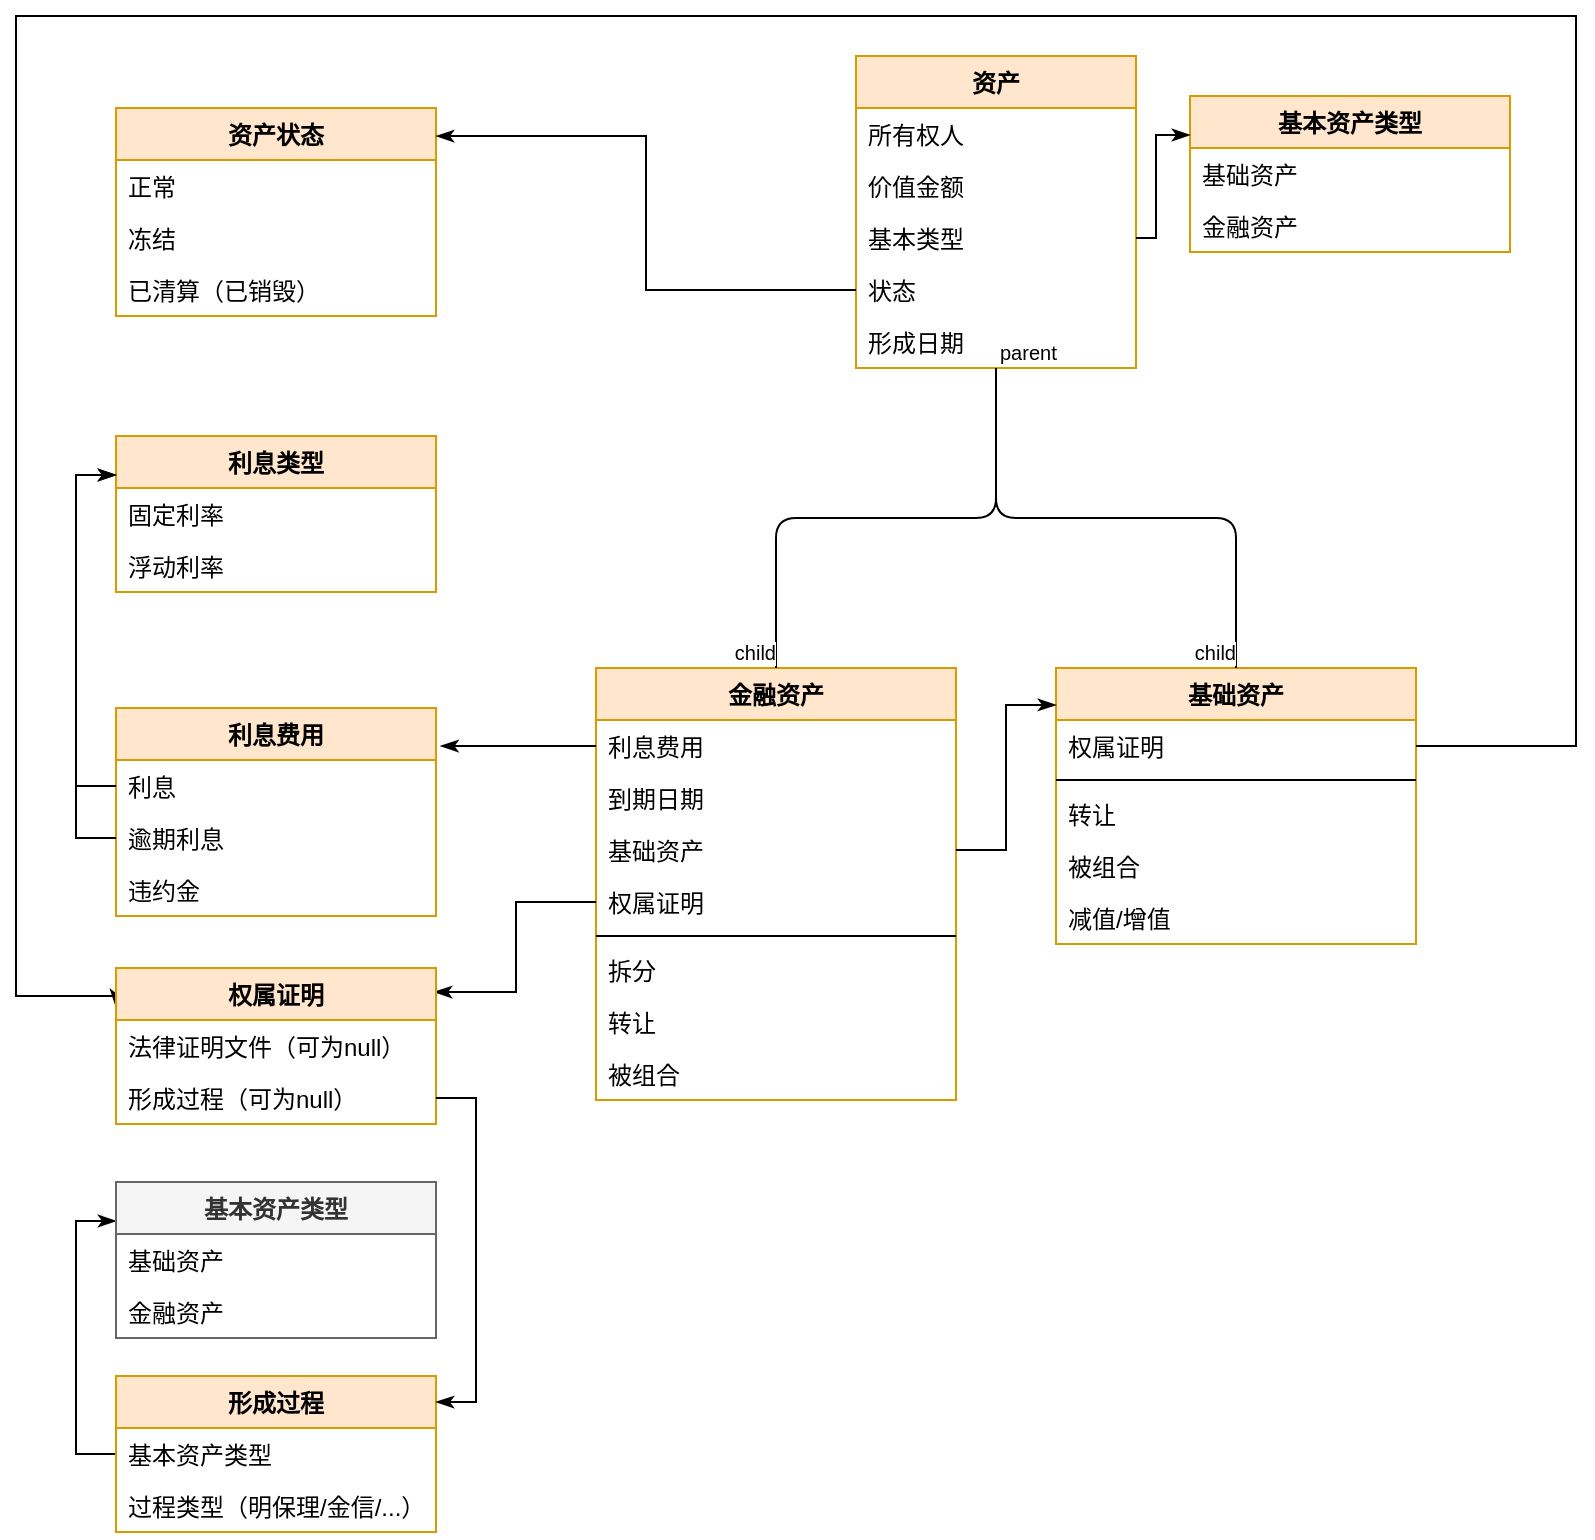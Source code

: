 <mxfile version="12.2.3" type="github" pages="1">
  <diagram name="Page-1" id="efa7a0a1-bf9b-a30e-e6df-94a7791c09e9">
    <mxGraphModel dx="1408" dy="748" grid="1" gridSize="10" guides="1" tooltips="1" connect="1" arrows="1" fold="1" page="1" pageScale="1" pageWidth="1654" pageHeight="1169" background="#ffffff" math="0" shadow="0">
      <root>
        <mxCell id="0"/>
        <mxCell id="1" parent="0"/>
        <mxCell id="mFrcGXmvNNSy26O47ntU-120" value="利息费用" style="swimlane;fontStyle=1;childLayout=stackLayout;horizontal=1;startSize=26;fillColor=#ffe6cc;horizontalStack=0;resizeParent=1;resizeParentMax=0;resizeLast=0;collapsible=1;marginBottom=0;align=center;html=0;strokeColor=#d79b00;" vertex="1" parent="1">
          <mxGeometry x="130" y="376" width="160" height="104" as="geometry">
            <mxRectangle x="220" y="610" width="80" height="26" as="alternateBounds"/>
          </mxGeometry>
        </mxCell>
        <mxCell id="mFrcGXmvNNSy26O47ntU-121" value="利息" style="text;strokeColor=none;fillColor=none;align=left;verticalAlign=top;spacingLeft=4;spacingRight=4;overflow=hidden;rotatable=0;points=[[0,0.5],[1,0.5]];portConstraint=eastwest;" vertex="1" parent="mFrcGXmvNNSy26O47ntU-120">
          <mxGeometry y="26" width="160" height="26" as="geometry"/>
        </mxCell>
        <mxCell id="mFrcGXmvNNSy26O47ntU-122" value="逾期利息" style="text;strokeColor=none;fillColor=none;align=left;verticalAlign=top;spacingLeft=4;spacingRight=4;overflow=hidden;rotatable=0;points=[[0,0.5],[1,0.5]];portConstraint=eastwest;" vertex="1" parent="mFrcGXmvNNSy26O47ntU-120">
          <mxGeometry y="52" width="160" height="26" as="geometry"/>
        </mxCell>
        <mxCell id="mFrcGXmvNNSy26O47ntU-123" value="违约金" style="text;strokeColor=none;fillColor=none;align=left;verticalAlign=top;spacingLeft=4;spacingRight=4;overflow=hidden;rotatable=0;points=[[0,0.5],[1,0.5]];portConstraint=eastwest;" vertex="1" parent="mFrcGXmvNNSy26O47ntU-120">
          <mxGeometry y="78" width="160" height="26" as="geometry"/>
        </mxCell>
        <mxCell id="mFrcGXmvNNSy26O47ntU-128" value="资产" style="swimlane;fontStyle=1;childLayout=stackLayout;horizontal=1;startSize=26;fillColor=#ffe6cc;horizontalStack=0;resizeParent=1;resizeParentMax=0;resizeLast=0;collapsible=1;marginBottom=0;align=center;html=0;strokeColor=#d79b00;" vertex="1" parent="1">
          <mxGeometry x="500" y="50" width="140" height="156" as="geometry"/>
        </mxCell>
        <mxCell id="mFrcGXmvNNSy26O47ntU-129" value="所有权人" style="text;strokeColor=none;fillColor=none;align=left;verticalAlign=top;spacingLeft=4;spacingRight=4;overflow=hidden;rotatable=0;points=[[0,0.5],[1,0.5]];portConstraint=eastwest;" vertex="1" parent="mFrcGXmvNNSy26O47ntU-128">
          <mxGeometry y="26" width="140" height="26" as="geometry"/>
        </mxCell>
        <mxCell id="mFrcGXmvNNSy26O47ntU-130" value="价值金额" style="text;strokeColor=none;fillColor=none;align=left;verticalAlign=top;spacingLeft=4;spacingRight=4;overflow=hidden;rotatable=0;points=[[0,0.5],[1,0.5]];portConstraint=eastwest;" vertex="1" parent="mFrcGXmvNNSy26O47ntU-128">
          <mxGeometry y="52" width="140" height="26" as="geometry"/>
        </mxCell>
        <mxCell id="mFrcGXmvNNSy26O47ntU-131" value="基本类型" style="text;strokeColor=none;fillColor=none;align=left;verticalAlign=top;spacingLeft=4;spacingRight=4;overflow=hidden;rotatable=0;points=[[0,0.5],[1,0.5]];portConstraint=eastwest;" vertex="1" parent="mFrcGXmvNNSy26O47ntU-128">
          <mxGeometry y="78" width="140" height="26" as="geometry"/>
        </mxCell>
        <mxCell id="mFrcGXmvNNSy26O47ntU-184" value="状态" style="text;strokeColor=none;fillColor=none;align=left;verticalAlign=top;spacingLeft=4;spacingRight=4;overflow=hidden;rotatable=0;points=[[0,0.5],[1,0.5]];portConstraint=eastwest;" vertex="1" parent="mFrcGXmvNNSy26O47ntU-128">
          <mxGeometry y="104" width="140" height="26" as="geometry"/>
        </mxCell>
        <mxCell id="mFrcGXmvNNSy26O47ntU-141" value="形成日期" style="text;strokeColor=none;fillColor=none;align=left;verticalAlign=top;spacingLeft=4;spacingRight=4;overflow=hidden;rotatable=0;points=[[0,0.5],[1,0.5]];portConstraint=eastwest;" vertex="1" parent="mFrcGXmvNNSy26O47ntU-128">
          <mxGeometry y="130" width="140" height="26" as="geometry"/>
        </mxCell>
        <object label="金融资产" id="mFrcGXmvNNSy26O47ntU-132">
          <mxCell style="swimlane;fontStyle=1;align=center;verticalAlign=top;childLayout=stackLayout;horizontal=1;startSize=26;horizontalStack=0;resizeParent=1;resizeParentMax=0;resizeLast=0;collapsible=1;marginBottom=0;html=0;shadow=0;glass=0;comic=0;fillColor=#ffe6cc;strokeColor=#d79b00;" vertex="1" parent="1">
            <mxGeometry x="370" y="356" width="180" height="216" as="geometry"/>
          </mxCell>
        </object>
        <mxCell id="mFrcGXmvNNSy26O47ntU-133" value="利息费用" style="text;strokeColor=none;fillColor=none;align=left;verticalAlign=top;spacingLeft=4;spacingRight=4;overflow=hidden;rotatable=0;points=[[0,0.5],[1,0.5]];portConstraint=eastwest;" vertex="1" parent="mFrcGXmvNNSy26O47ntU-132">
          <mxGeometry y="26" width="180" height="26" as="geometry"/>
        </mxCell>
        <mxCell id="mFrcGXmvNNSy26O47ntU-139" value="到期日期" style="text;strokeColor=none;fillColor=none;align=left;verticalAlign=top;spacingLeft=4;spacingRight=4;overflow=hidden;rotatable=0;points=[[0,0.5],[1,0.5]];portConstraint=eastwest;" vertex="1" parent="mFrcGXmvNNSy26O47ntU-132">
          <mxGeometry y="52" width="180" height="26" as="geometry"/>
        </mxCell>
        <mxCell id="mFrcGXmvNNSy26O47ntU-152" value="基础资产" style="text;strokeColor=none;fillColor=none;align=left;verticalAlign=top;spacingLeft=4;spacingRight=4;overflow=hidden;rotatable=0;points=[[0,0.5],[1,0.5]];portConstraint=eastwest;" vertex="1" parent="mFrcGXmvNNSy26O47ntU-132">
          <mxGeometry y="78" width="180" height="26" as="geometry"/>
        </mxCell>
        <mxCell id="mFrcGXmvNNSy26O47ntU-169" value="权属证明" style="text;strokeColor=none;fillColor=none;align=left;verticalAlign=top;spacingLeft=4;spacingRight=4;overflow=hidden;rotatable=0;points=[[0,0.5],[1,0.5]];portConstraint=eastwest;" vertex="1" parent="mFrcGXmvNNSy26O47ntU-132">
          <mxGeometry y="104" width="180" height="26" as="geometry"/>
        </mxCell>
        <mxCell id="mFrcGXmvNNSy26O47ntU-134" value="" style="line;strokeWidth=1;fillColor=none;align=left;verticalAlign=middle;spacingTop=-1;spacingLeft=3;spacingRight=3;rotatable=0;labelPosition=right;points=[];portConstraint=eastwest;" vertex="1" parent="mFrcGXmvNNSy26O47ntU-132">
          <mxGeometry y="130" width="180" height="8" as="geometry"/>
        </mxCell>
        <mxCell id="mFrcGXmvNNSy26O47ntU-135" value="拆分" style="text;strokeColor=none;fillColor=none;align=left;verticalAlign=top;spacingLeft=4;spacingRight=4;overflow=hidden;rotatable=0;points=[[0,0.5],[1,0.5]];portConstraint=eastwest;" vertex="1" parent="mFrcGXmvNNSy26O47ntU-132">
          <mxGeometry y="138" width="180" height="26" as="geometry"/>
        </mxCell>
        <mxCell id="mFrcGXmvNNSy26O47ntU-154" value="转让" style="text;strokeColor=none;fillColor=none;align=left;verticalAlign=top;spacingLeft=4;spacingRight=4;overflow=hidden;rotatable=0;points=[[0,0.5],[1,0.5]];portConstraint=eastwest;" vertex="1" parent="mFrcGXmvNNSy26O47ntU-132">
          <mxGeometry y="164" width="180" height="26" as="geometry"/>
        </mxCell>
        <mxCell id="mFrcGXmvNNSy26O47ntU-153" value="被组合" style="text;strokeColor=none;fillColor=none;align=left;verticalAlign=top;spacingLeft=4;spacingRight=4;overflow=hidden;rotatable=0;points=[[0,0.5],[1,0.5]];portConstraint=eastwest;" vertex="1" parent="mFrcGXmvNNSy26O47ntU-132">
          <mxGeometry y="190" width="180" height="26" as="geometry"/>
        </mxCell>
        <mxCell id="mFrcGXmvNNSy26O47ntU-143" value="" style="endArrow=none;html=1;edgeStyle=orthogonalEdgeStyle;entryX=0.5;entryY=0;entryDx=0;entryDy=0;" edge="1" parent="1" source="mFrcGXmvNNSy26O47ntU-128" target="mFrcGXmvNNSy26O47ntU-132">
          <mxGeometry relative="1" as="geometry">
            <mxPoint x="470" y="220" as="sourcePoint"/>
            <mxPoint x="650" y="230" as="targetPoint"/>
          </mxGeometry>
        </mxCell>
        <mxCell id="mFrcGXmvNNSy26O47ntU-144" value="parent" style="resizable=0;html=1;align=left;verticalAlign=bottom;labelBackgroundColor=#ffffff;fontSize=10;" connectable="0" vertex="1" parent="mFrcGXmvNNSy26O47ntU-143">
          <mxGeometry x="-1" relative="1" as="geometry"/>
        </mxCell>
        <mxCell id="mFrcGXmvNNSy26O47ntU-145" value="child" style="resizable=0;html=1;align=right;verticalAlign=bottom;labelBackgroundColor=#ffffff;fontSize=10;" connectable="0" vertex="1" parent="mFrcGXmvNNSy26O47ntU-143">
          <mxGeometry x="1" relative="1" as="geometry"/>
        </mxCell>
        <mxCell id="mFrcGXmvNNSy26O47ntU-151" style="edgeStyle=orthogonalEdgeStyle;rounded=0;orthogonalLoop=1;jettySize=auto;html=1;entryX=1.014;entryY=0.183;entryDx=0;entryDy=0;entryPerimeter=0;endArrow=classicThin;endFill=1;" edge="1" parent="1" source="mFrcGXmvNNSy26O47ntU-133" target="mFrcGXmvNNSy26O47ntU-120">
          <mxGeometry relative="1" as="geometry"/>
        </mxCell>
        <object label="基础资产" id="mFrcGXmvNNSy26O47ntU-155">
          <mxCell style="swimlane;fontStyle=1;align=center;verticalAlign=top;childLayout=stackLayout;horizontal=1;startSize=26;horizontalStack=0;resizeParent=1;resizeParentMax=0;resizeLast=0;collapsible=1;marginBottom=0;html=0;shadow=0;glass=0;comic=0;fillColor=#ffe6cc;strokeColor=#d79b00;" vertex="1" parent="1">
            <mxGeometry x="600" y="356" width="180" height="138" as="geometry"/>
          </mxCell>
        </object>
        <mxCell id="mFrcGXmvNNSy26O47ntU-157" value="权属证明" style="text;strokeColor=none;fillColor=none;align=left;verticalAlign=top;spacingLeft=4;spacingRight=4;overflow=hidden;rotatable=0;points=[[0,0.5],[1,0.5]];portConstraint=eastwest;" vertex="1" parent="mFrcGXmvNNSy26O47ntU-155">
          <mxGeometry y="26" width="180" height="26" as="geometry"/>
        </mxCell>
        <mxCell id="mFrcGXmvNNSy26O47ntU-159" value="" style="line;strokeWidth=1;fillColor=none;align=left;verticalAlign=middle;spacingTop=-1;spacingLeft=3;spacingRight=3;rotatable=0;labelPosition=right;points=[];portConstraint=eastwest;" vertex="1" parent="mFrcGXmvNNSy26O47ntU-155">
          <mxGeometry y="52" width="180" height="8" as="geometry"/>
        </mxCell>
        <mxCell id="mFrcGXmvNNSy26O47ntU-161" value="转让" style="text;strokeColor=none;fillColor=none;align=left;verticalAlign=top;spacingLeft=4;spacingRight=4;overflow=hidden;rotatable=0;points=[[0,0.5],[1,0.5]];portConstraint=eastwest;" vertex="1" parent="mFrcGXmvNNSy26O47ntU-155">
          <mxGeometry y="60" width="180" height="26" as="geometry"/>
        </mxCell>
        <mxCell id="mFrcGXmvNNSy26O47ntU-181" value="被组合" style="text;strokeColor=none;fillColor=none;align=left;verticalAlign=top;spacingLeft=4;spacingRight=4;overflow=hidden;rotatable=0;points=[[0,0.5],[1,0.5]];portConstraint=eastwest;" vertex="1" parent="mFrcGXmvNNSy26O47ntU-155">
          <mxGeometry y="86" width="180" height="26" as="geometry"/>
        </mxCell>
        <mxCell id="mFrcGXmvNNSy26O47ntU-190" value="减值/增值" style="text;strokeColor=none;fillColor=none;align=left;verticalAlign=top;spacingLeft=4;spacingRight=4;overflow=hidden;rotatable=0;points=[[0,0.5],[1,0.5]];portConstraint=eastwest;" vertex="1" parent="mFrcGXmvNNSy26O47ntU-155">
          <mxGeometry y="112" width="180" height="26" as="geometry"/>
        </mxCell>
        <mxCell id="mFrcGXmvNNSy26O47ntU-166" value="" style="endArrow=none;html=1;edgeStyle=orthogonalEdgeStyle;" edge="1" parent="1" source="mFrcGXmvNNSy26O47ntU-128" target="mFrcGXmvNNSy26O47ntU-155">
          <mxGeometry relative="1" as="geometry">
            <mxPoint x="610" y="230" as="sourcePoint"/>
            <mxPoint x="770" y="230" as="targetPoint"/>
          </mxGeometry>
        </mxCell>
        <mxCell id="mFrcGXmvNNSy26O47ntU-167" value="parent" style="resizable=0;html=1;align=left;verticalAlign=bottom;labelBackgroundColor=#ffffff;fontSize=10;" connectable="0" vertex="1" parent="mFrcGXmvNNSy26O47ntU-166">
          <mxGeometry x="-1" relative="1" as="geometry"/>
        </mxCell>
        <mxCell id="mFrcGXmvNNSy26O47ntU-168" value="child" style="resizable=0;html=1;align=right;verticalAlign=bottom;labelBackgroundColor=#ffffff;fontSize=10;" connectable="0" vertex="1" parent="mFrcGXmvNNSy26O47ntU-166">
          <mxGeometry x="1" relative="1" as="geometry"/>
        </mxCell>
        <mxCell id="mFrcGXmvNNSy26O47ntU-174" style="edgeStyle=orthogonalEdgeStyle;rounded=0;orthogonalLoop=1;jettySize=auto;html=1;entryX=0.994;entryY=0.154;entryDx=0;entryDy=0;endArrow=classicThin;endFill=1;entryPerimeter=0;" edge="1" parent="1" source="mFrcGXmvNNSy26O47ntU-169" target="mFrcGXmvNNSy26O47ntU-177">
          <mxGeometry relative="1" as="geometry">
            <mxPoint x="290" y="558" as="targetPoint"/>
          </mxGeometry>
        </mxCell>
        <mxCell id="mFrcGXmvNNSy26O47ntU-175" style="edgeStyle=orthogonalEdgeStyle;rounded=0;orthogonalLoop=1;jettySize=auto;html=1;endArrow=classicThin;endFill=1;entryX=0;entryY=0.25;entryDx=0;entryDy=0;exitX=1;exitY=0.5;exitDx=0;exitDy=0;" edge="1" parent="1" source="mFrcGXmvNNSy26O47ntU-157" target="mFrcGXmvNNSy26O47ntU-177">
          <mxGeometry relative="1" as="geometry">
            <mxPoint x="100" y="490" as="targetPoint"/>
            <Array as="points">
              <mxPoint x="860" y="395"/>
              <mxPoint x="860" y="30"/>
              <mxPoint x="80" y="30"/>
              <mxPoint x="80" y="520"/>
              <mxPoint x="130" y="520"/>
            </Array>
          </mxGeometry>
        </mxCell>
        <mxCell id="mFrcGXmvNNSy26O47ntU-177" value="权属证明" style="swimlane;fontStyle=1;childLayout=stackLayout;horizontal=1;startSize=26;fillColor=#ffe6cc;horizontalStack=0;resizeParent=1;resizeParentMax=0;resizeLast=0;collapsible=1;marginBottom=0;align=center;html=0;strokeColor=#d79b00;" vertex="1" parent="1">
          <mxGeometry x="130" y="506" width="160" height="78" as="geometry">
            <mxRectangle x="220" y="610" width="80" height="26" as="alternateBounds"/>
          </mxGeometry>
        </mxCell>
        <mxCell id="mFrcGXmvNNSy26O47ntU-178" value="法律证明文件（可为null）" style="text;strokeColor=none;fillColor=none;align=left;verticalAlign=top;spacingLeft=4;spacingRight=4;overflow=hidden;rotatable=0;points=[[0,0.5],[1,0.5]];portConstraint=eastwest;" vertex="1" parent="mFrcGXmvNNSy26O47ntU-177">
          <mxGeometry y="26" width="160" height="26" as="geometry"/>
        </mxCell>
        <mxCell id="mFrcGXmvNNSy26O47ntU-179" value="形成过程（可为null）" style="text;strokeColor=none;fillColor=none;align=left;verticalAlign=top;spacingLeft=4;spacingRight=4;overflow=hidden;rotatable=0;points=[[0,0.5],[1,0.5]];portConstraint=eastwest;" vertex="1" parent="mFrcGXmvNNSy26O47ntU-177">
          <mxGeometry y="52" width="160" height="26" as="geometry"/>
        </mxCell>
        <mxCell id="mFrcGXmvNNSy26O47ntU-182" style="edgeStyle=orthogonalEdgeStyle;rounded=0;orthogonalLoop=1;jettySize=auto;html=1;entryX=0;entryY=0.134;entryDx=0;entryDy=0;entryPerimeter=0;endArrow=classicThin;endFill=1;" edge="1" parent="1" source="mFrcGXmvNNSy26O47ntU-152" target="mFrcGXmvNNSy26O47ntU-155">
          <mxGeometry relative="1" as="geometry"/>
        </mxCell>
        <mxCell id="mFrcGXmvNNSy26O47ntU-185" value="资产状态" style="swimlane;fontStyle=1;childLayout=stackLayout;horizontal=1;startSize=26;fillColor=#ffe6cc;horizontalStack=0;resizeParent=1;resizeParentMax=0;resizeLast=0;collapsible=1;marginBottom=0;align=center;html=0;strokeColor=#d79b00;" vertex="1" parent="1">
          <mxGeometry x="130" y="76" width="160" height="104" as="geometry">
            <mxRectangle x="220" y="610" width="80" height="26" as="alternateBounds"/>
          </mxGeometry>
        </mxCell>
        <mxCell id="mFrcGXmvNNSy26O47ntU-186" value="正常" style="text;strokeColor=none;fillColor=none;align=left;verticalAlign=top;spacingLeft=4;spacingRight=4;overflow=hidden;rotatable=0;points=[[0,0.5],[1,0.5]];portConstraint=eastwest;" vertex="1" parent="mFrcGXmvNNSy26O47ntU-185">
          <mxGeometry y="26" width="160" height="26" as="geometry"/>
        </mxCell>
        <mxCell id="mFrcGXmvNNSy26O47ntU-187" value="冻结" style="text;strokeColor=none;fillColor=none;align=left;verticalAlign=top;spacingLeft=4;spacingRight=4;overflow=hidden;rotatable=0;points=[[0,0.5],[1,0.5]];portConstraint=eastwest;" vertex="1" parent="mFrcGXmvNNSy26O47ntU-185">
          <mxGeometry y="52" width="160" height="26" as="geometry"/>
        </mxCell>
        <mxCell id="mFrcGXmvNNSy26O47ntU-188" value="已清算（已销毁）" style="text;strokeColor=none;fillColor=none;align=left;verticalAlign=top;spacingLeft=4;spacingRight=4;overflow=hidden;rotatable=0;points=[[0,0.5],[1,0.5]];portConstraint=eastwest;" vertex="1" parent="mFrcGXmvNNSy26O47ntU-185">
          <mxGeometry y="78" width="160" height="26" as="geometry"/>
        </mxCell>
        <mxCell id="mFrcGXmvNNSy26O47ntU-189" style="edgeStyle=orthogonalEdgeStyle;rounded=0;orthogonalLoop=1;jettySize=auto;html=1;entryX=1;entryY=0.135;entryDx=0;entryDy=0;entryPerimeter=0;endArrow=classicThin;endFill=1;" edge="1" parent="1" source="mFrcGXmvNNSy26O47ntU-184" target="mFrcGXmvNNSy26O47ntU-185">
          <mxGeometry relative="1" as="geometry"/>
        </mxCell>
        <mxCell id="mFrcGXmvNNSy26O47ntU-192" value="利息类型" style="swimlane;fontStyle=1;childLayout=stackLayout;horizontal=1;startSize=26;fillColor=#ffe6cc;horizontalStack=0;resizeParent=1;resizeParentMax=0;resizeLast=0;collapsible=1;marginBottom=0;align=center;html=0;strokeColor=#d79b00;" vertex="1" parent="1">
          <mxGeometry x="130" y="240" width="160" height="78" as="geometry">
            <mxRectangle x="220" y="610" width="80" height="26" as="alternateBounds"/>
          </mxGeometry>
        </mxCell>
        <mxCell id="mFrcGXmvNNSy26O47ntU-193" value="固定利率" style="text;strokeColor=none;fillColor=none;align=left;verticalAlign=top;spacingLeft=4;spacingRight=4;overflow=hidden;rotatable=0;points=[[0,0.5],[1,0.5]];portConstraint=eastwest;" vertex="1" parent="mFrcGXmvNNSy26O47ntU-192">
          <mxGeometry y="26" width="160" height="26" as="geometry"/>
        </mxCell>
        <mxCell id="mFrcGXmvNNSy26O47ntU-194" value="浮动利率" style="text;strokeColor=none;fillColor=none;align=left;verticalAlign=top;spacingLeft=4;spacingRight=4;overflow=hidden;rotatable=0;points=[[0,0.5],[1,0.5]];portConstraint=eastwest;" vertex="1" parent="mFrcGXmvNNSy26O47ntU-192">
          <mxGeometry y="52" width="160" height="26" as="geometry"/>
        </mxCell>
        <mxCell id="mFrcGXmvNNSy26O47ntU-196" style="edgeStyle=orthogonalEdgeStyle;rounded=0;orthogonalLoop=1;jettySize=auto;html=1;entryX=0;entryY=0.25;entryDx=0;entryDy=0;endArrow=classicThin;endFill=1;" edge="1" parent="1" source="mFrcGXmvNNSy26O47ntU-121" target="mFrcGXmvNNSy26O47ntU-192">
          <mxGeometry relative="1" as="geometry"/>
        </mxCell>
        <mxCell id="mFrcGXmvNNSy26O47ntU-197" style="edgeStyle=orthogonalEdgeStyle;rounded=0;orthogonalLoop=1;jettySize=auto;html=1;endArrow=classicThin;endFill=1;entryX=0;entryY=0.25;entryDx=0;entryDy=0;" edge="1" parent="1" source="mFrcGXmvNNSy26O47ntU-122" target="mFrcGXmvNNSy26O47ntU-192">
          <mxGeometry relative="1" as="geometry">
            <mxPoint x="40" y="420" as="targetPoint"/>
          </mxGeometry>
        </mxCell>
        <mxCell id="mFrcGXmvNNSy26O47ntU-209" style="edgeStyle=orthogonalEdgeStyle;rounded=0;orthogonalLoop=1;jettySize=auto;html=1;entryX=0;entryY=0.25;entryDx=0;entryDy=0;endArrow=classicThin;endFill=1;" edge="1" parent="1" source="mFrcGXmvNNSy26O47ntU-198" target="mFrcGXmvNNSy26O47ntU-206">
          <mxGeometry relative="1" as="geometry">
            <Array as="points">
              <mxPoint x="110" y="749"/>
              <mxPoint x="110" y="633"/>
            </Array>
          </mxGeometry>
        </mxCell>
        <mxCell id="mFrcGXmvNNSy26O47ntU-198" value="形成过程" style="swimlane;fontStyle=1;childLayout=stackLayout;horizontal=1;startSize=26;fillColor=#ffe6cc;horizontalStack=0;resizeParent=1;resizeParentMax=0;resizeLast=0;collapsible=1;marginBottom=0;align=center;html=0;strokeColor=#d79b00;" vertex="1" parent="1">
          <mxGeometry x="130" y="710" width="160" height="78" as="geometry">
            <mxRectangle x="220" y="610" width="80" height="26" as="alternateBounds"/>
          </mxGeometry>
        </mxCell>
        <mxCell id="mFrcGXmvNNSy26O47ntU-199" value="基本资产类型" style="text;strokeColor=none;fillColor=none;align=left;verticalAlign=top;spacingLeft=4;spacingRight=4;overflow=hidden;rotatable=0;points=[[0,0.5],[1,0.5]];portConstraint=eastwest;" vertex="1" parent="mFrcGXmvNNSy26O47ntU-198">
          <mxGeometry y="26" width="160" height="26" as="geometry"/>
        </mxCell>
        <mxCell id="mFrcGXmvNNSy26O47ntU-201" value="过程类型（明保理/金信/...）" style="text;strokeColor=none;fillColor=none;align=left;verticalAlign=top;spacingLeft=4;spacingRight=4;overflow=hidden;rotatable=0;points=[[0,0.5],[1,0.5]];portConstraint=eastwest;" vertex="1" parent="mFrcGXmvNNSy26O47ntU-198">
          <mxGeometry y="52" width="160" height="26" as="geometry"/>
        </mxCell>
        <mxCell id="mFrcGXmvNNSy26O47ntU-202" value="基本资产类型" style="swimlane;fontStyle=1;childLayout=stackLayout;horizontal=1;startSize=26;fillColor=#ffe6cc;horizontalStack=0;resizeParent=1;resizeParentMax=0;resizeLast=0;collapsible=1;marginBottom=0;align=center;html=0;strokeColor=#d79b00;" vertex="1" parent="1">
          <mxGeometry x="667" y="70" width="160" height="78" as="geometry">
            <mxRectangle x="220" y="610" width="80" height="26" as="alternateBounds"/>
          </mxGeometry>
        </mxCell>
        <mxCell id="mFrcGXmvNNSy26O47ntU-203" value="基础资产" style="text;strokeColor=none;fillColor=none;align=left;verticalAlign=top;spacingLeft=4;spacingRight=4;overflow=hidden;rotatable=0;points=[[0,0.5],[1,0.5]];portConstraint=eastwest;" vertex="1" parent="mFrcGXmvNNSy26O47ntU-202">
          <mxGeometry y="26" width="160" height="26" as="geometry"/>
        </mxCell>
        <mxCell id="mFrcGXmvNNSy26O47ntU-204" value="金融资产" style="text;strokeColor=none;fillColor=none;align=left;verticalAlign=top;spacingLeft=4;spacingRight=4;overflow=hidden;rotatable=0;points=[[0,0.5],[1,0.5]];portConstraint=eastwest;" vertex="1" parent="mFrcGXmvNNSy26O47ntU-202">
          <mxGeometry y="52" width="160" height="26" as="geometry"/>
        </mxCell>
        <mxCell id="mFrcGXmvNNSy26O47ntU-205" style="edgeStyle=orthogonalEdgeStyle;rounded=0;orthogonalLoop=1;jettySize=auto;html=1;entryX=0;entryY=0.25;entryDx=0;entryDy=0;endArrow=classicThin;endFill=1;" edge="1" parent="1" source="mFrcGXmvNNSy26O47ntU-131" target="mFrcGXmvNNSy26O47ntU-202">
          <mxGeometry relative="1" as="geometry">
            <Array as="points">
              <mxPoint x="650" y="141"/>
              <mxPoint x="650" y="90"/>
            </Array>
          </mxGeometry>
        </mxCell>
        <mxCell id="mFrcGXmvNNSy26O47ntU-206" value="基本资产类型" style="swimlane;fontStyle=1;childLayout=stackLayout;horizontal=1;startSize=26;fillColor=#f5f5f5;horizontalStack=0;resizeParent=1;resizeParentMax=0;resizeLast=0;collapsible=1;marginBottom=0;align=center;html=0;strokeColor=#666666;fontColor=#333333;" vertex="1" parent="1">
          <mxGeometry x="130" y="613" width="160" height="78" as="geometry">
            <mxRectangle x="220" y="610" width="80" height="26" as="alternateBounds"/>
          </mxGeometry>
        </mxCell>
        <mxCell id="mFrcGXmvNNSy26O47ntU-207" value="基础资产" style="text;strokeColor=none;fillColor=none;align=left;verticalAlign=top;spacingLeft=4;spacingRight=4;overflow=hidden;rotatable=0;points=[[0,0.5],[1,0.5]];portConstraint=eastwest;" vertex="1" parent="mFrcGXmvNNSy26O47ntU-206">
          <mxGeometry y="26" width="160" height="26" as="geometry"/>
        </mxCell>
        <mxCell id="mFrcGXmvNNSy26O47ntU-208" value="金融资产" style="text;strokeColor=none;fillColor=none;align=left;verticalAlign=top;spacingLeft=4;spacingRight=4;overflow=hidden;rotatable=0;points=[[0,0.5],[1,0.5]];portConstraint=eastwest;" vertex="1" parent="mFrcGXmvNNSy26O47ntU-206">
          <mxGeometry y="52" width="160" height="26" as="geometry"/>
        </mxCell>
        <mxCell id="mFrcGXmvNNSy26O47ntU-213" style="edgeStyle=orthogonalEdgeStyle;rounded=0;orthogonalLoop=1;jettySize=auto;html=1;entryX=1;entryY=0.167;entryDx=0;entryDy=0;entryPerimeter=0;endArrow=classicThin;endFill=1;" edge="1" parent="1" source="mFrcGXmvNNSy26O47ntU-179" target="mFrcGXmvNNSy26O47ntU-198">
          <mxGeometry relative="1" as="geometry">
            <Array as="points">
              <mxPoint x="310" y="571"/>
              <mxPoint x="310" y="723"/>
            </Array>
          </mxGeometry>
        </mxCell>
      </root>
    </mxGraphModel>
  </diagram>
</mxfile>
